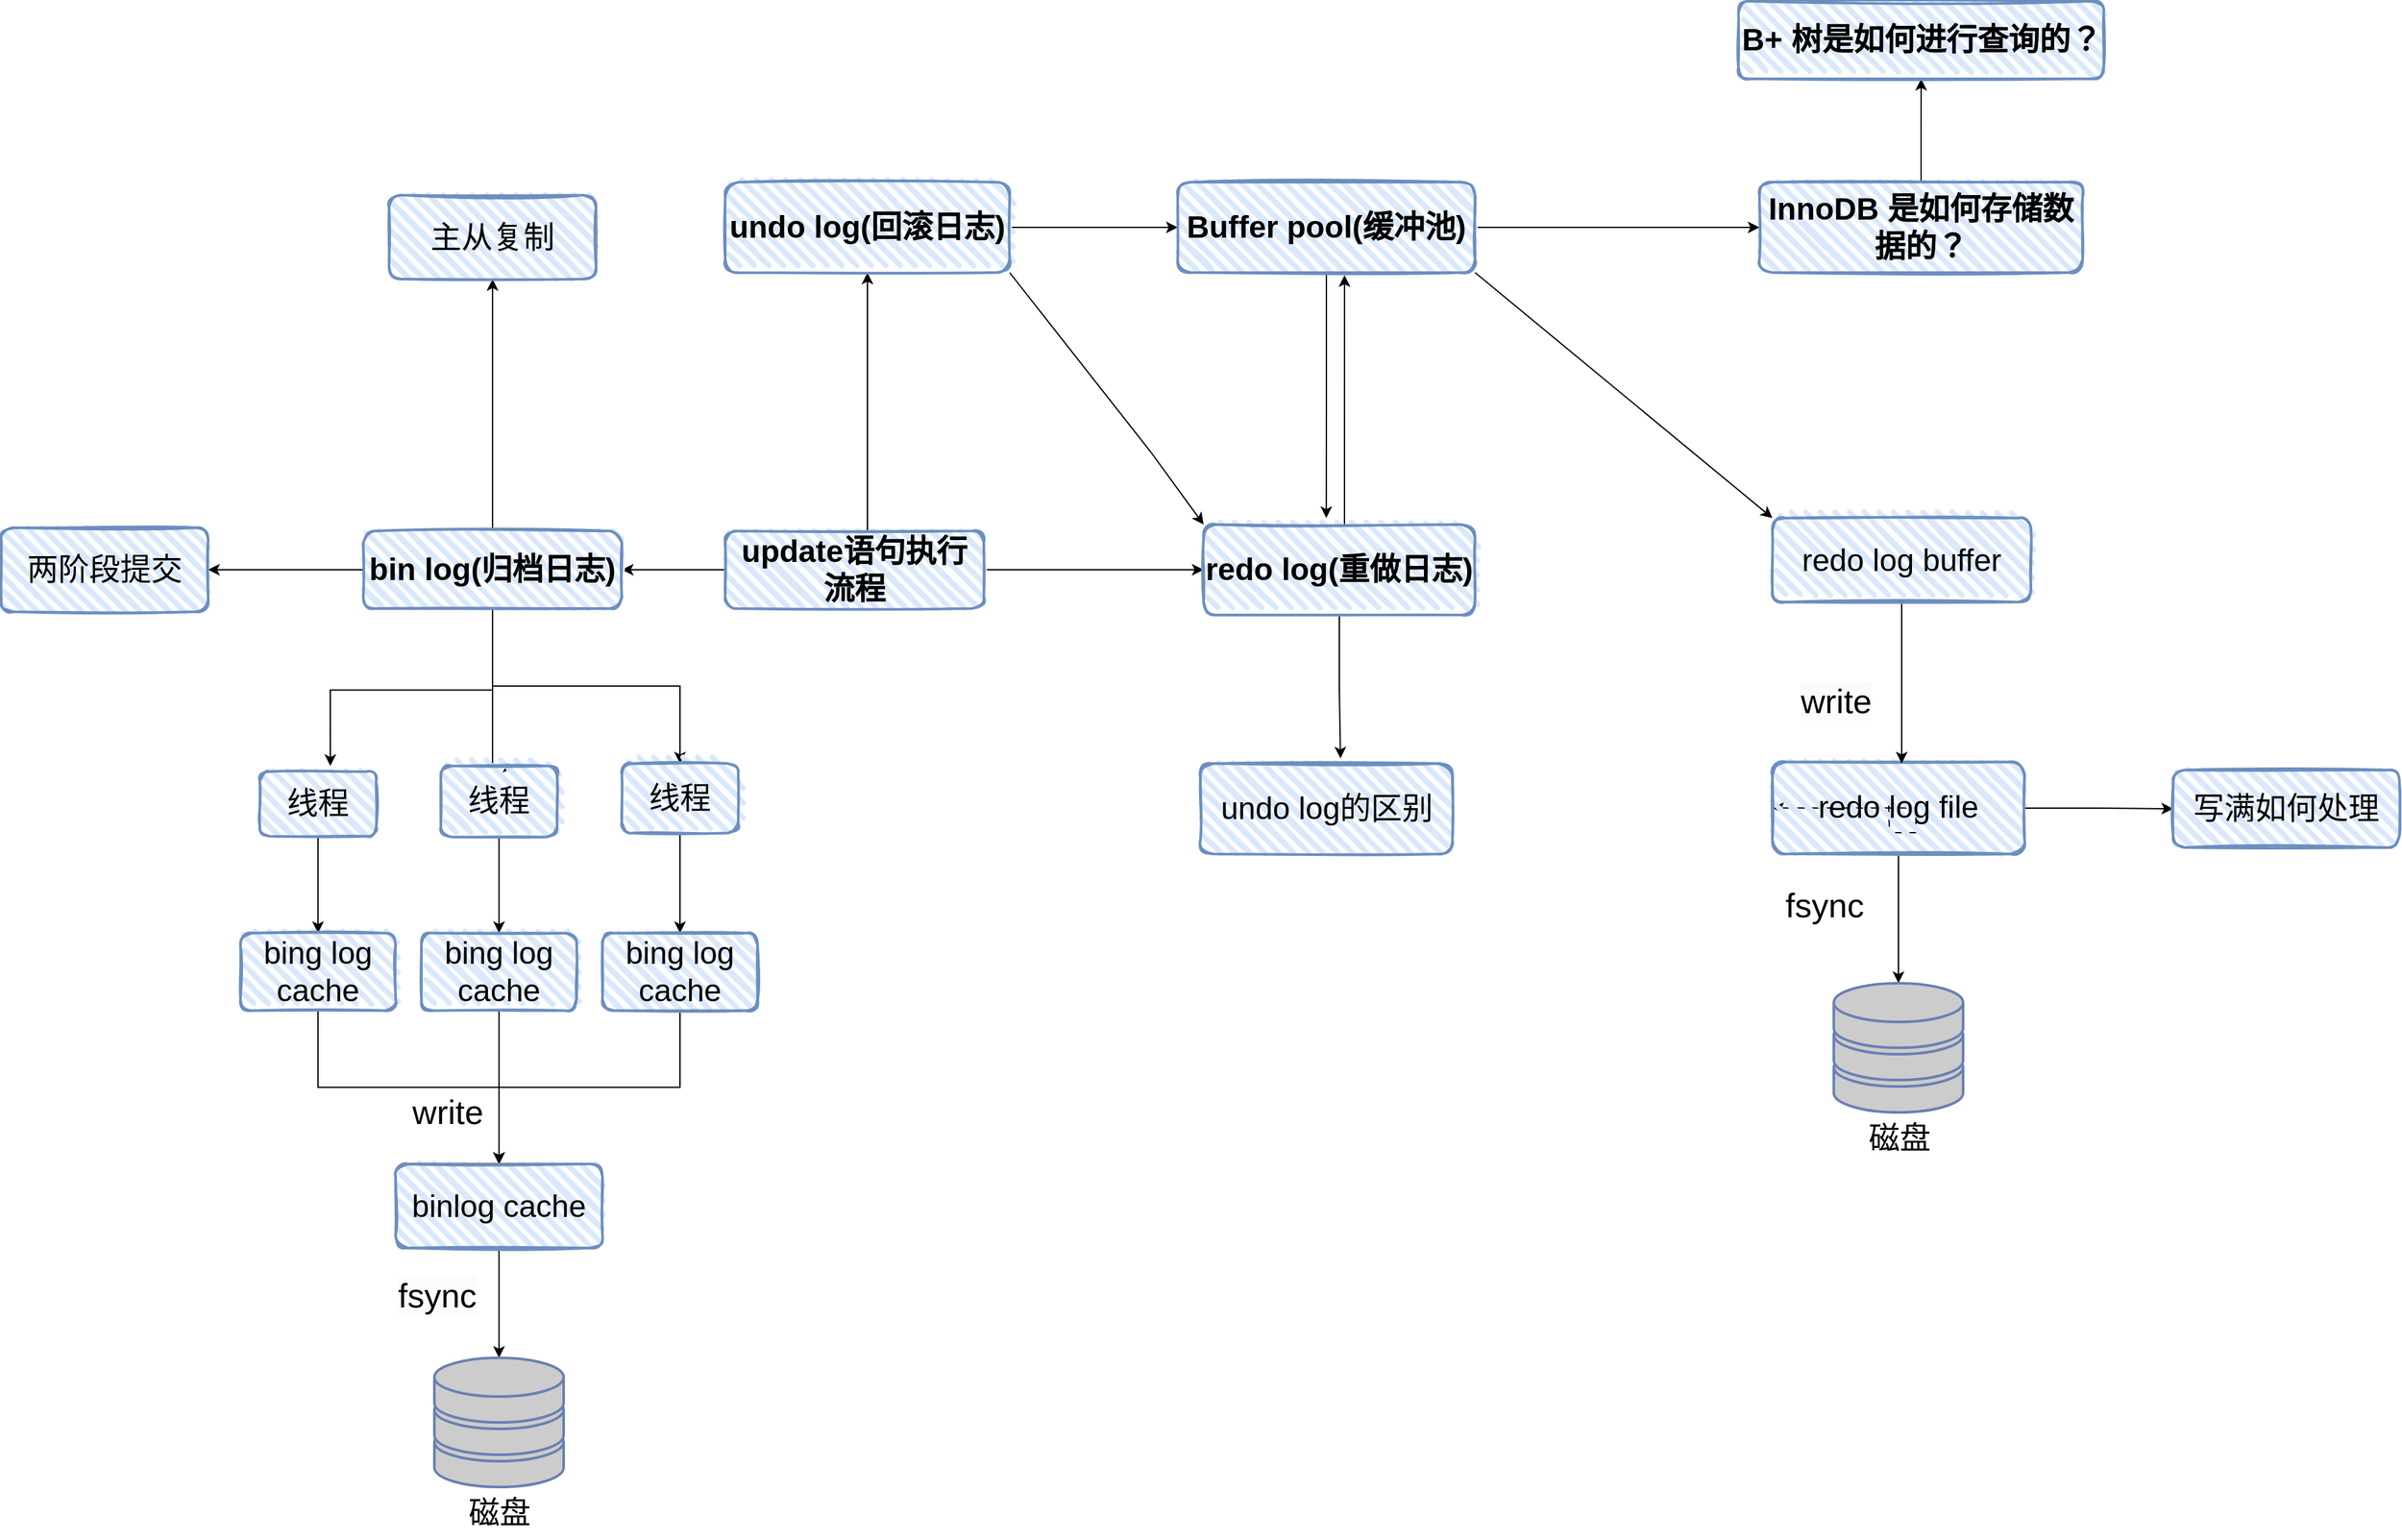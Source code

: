 <mxfile version="20.8.4" type="github">
  <diagram id="e7usdUpXo5iLbDfutmgl" name="第 1 页">
    <mxGraphModel dx="2520" dy="2073" grid="1" gridSize="10" guides="1" tooltips="1" connect="1" arrows="1" fold="1" page="1" pageScale="1" pageWidth="827" pageHeight="1169" math="0" shadow="0">
      <root>
        <mxCell id="0" />
        <mxCell id="1" parent="0" />
        <mxCell id="0c3AmFxdO18scSqZdb3u-10" style="edgeStyle=orthogonalEdgeStyle;rounded=0;orthogonalLoop=1;jettySize=auto;html=1;entryX=0.5;entryY=1;entryDx=0;entryDy=0;" parent="1" source="0c3AmFxdO18scSqZdb3u-2" target="0c3AmFxdO18scSqZdb3u-4" edge="1">
          <mxGeometry relative="1" as="geometry">
            <Array as="points">
              <mxPoint x="420" y="230" />
              <mxPoint x="420" y="230" />
            </Array>
          </mxGeometry>
        </mxCell>
        <mxCell id="0c3AmFxdO18scSqZdb3u-11" style="edgeStyle=orthogonalEdgeStyle;rounded=0;orthogonalLoop=1;jettySize=auto;html=1;entryX=0;entryY=0.5;entryDx=0;entryDy=0;" parent="1" source="0c3AmFxdO18scSqZdb3u-2" target="0c3AmFxdO18scSqZdb3u-6" edge="1">
          <mxGeometry relative="1" as="geometry" />
        </mxCell>
        <mxCell id="ASMzy9aAmaaJTqnwQeLn-2" value="" style="edgeStyle=orthogonalEdgeStyle;rounded=0;orthogonalLoop=1;jettySize=auto;html=1;" parent="1" source="0c3AmFxdO18scSqZdb3u-2" target="ASMzy9aAmaaJTqnwQeLn-1" edge="1">
          <mxGeometry relative="1" as="geometry" />
        </mxCell>
        <mxCell id="0c3AmFxdO18scSqZdb3u-2" value="update语句执行流程" style="rounded=1;whiteSpace=wrap;html=1;strokeWidth=2;fillWeight=4;hachureGap=8;hachureAngle=45;fillColor=#dae8fc;sketch=1;glass=0;strokeColor=#6c8ebf;fontSize=24;fontStyle=1" parent="1" vertex="1">
          <mxGeometry x="310" y="290" width="200" height="60" as="geometry" />
        </mxCell>
        <mxCell id="0c3AmFxdO18scSqZdb3u-12" style="edgeStyle=orthogonalEdgeStyle;rounded=0;orthogonalLoop=1;jettySize=auto;html=1;entryX=0;entryY=0.5;entryDx=0;entryDy=0;" parent="1" source="0c3AmFxdO18scSqZdb3u-4" target="0c3AmFxdO18scSqZdb3u-9" edge="1">
          <mxGeometry relative="1" as="geometry" />
        </mxCell>
        <mxCell id="0c3AmFxdO18scSqZdb3u-4" value="undo log(回滚日志)" style="rounded=1;whiteSpace=wrap;html=1;strokeWidth=2;fillWeight=4;hachureGap=8;hachureAngle=45;fillColor=#dae8fc;sketch=1;glass=0;strokeColor=#6c8ebf;fontSize=24;fontStyle=1" parent="1" vertex="1">
          <mxGeometry x="310" y="20" width="220" height="70" as="geometry" />
        </mxCell>
        <mxCell id="0c3AmFxdO18scSqZdb3u-38" style="edgeStyle=orthogonalEdgeStyle;rounded=0;orthogonalLoop=1;jettySize=auto;html=1;entryX=0.556;entryY=-0.057;entryDx=0;entryDy=0;entryPerimeter=0;fontSize=24;" parent="1" source="0c3AmFxdO18scSqZdb3u-6" target="0c3AmFxdO18scSqZdb3u-37" edge="1">
          <mxGeometry relative="1" as="geometry" />
        </mxCell>
        <mxCell id="0c3AmFxdO18scSqZdb3u-50" style="edgeStyle=orthogonalEdgeStyle;rounded=0;orthogonalLoop=1;jettySize=auto;html=1;entryX=0.561;entryY=1.029;entryDx=0;entryDy=0;entryPerimeter=0;fontSize=24;" parent="1" source="0c3AmFxdO18scSqZdb3u-6" target="0c3AmFxdO18scSqZdb3u-9" edge="1">
          <mxGeometry relative="1" as="geometry">
            <Array as="points">
              <mxPoint x="789" y="230" />
              <mxPoint x="789" y="230" />
            </Array>
          </mxGeometry>
        </mxCell>
        <mxCell id="0c3AmFxdO18scSqZdb3u-6" value="redo log(重做日志)" style="rounded=1;whiteSpace=wrap;html=1;strokeWidth=2;fillWeight=4;hachureGap=8;hachureAngle=45;fillColor=#dae8fc;sketch=1;glass=0;strokeColor=#6c8ebf;fontSize=24;fontStyle=1" parent="1" vertex="1">
          <mxGeometry x="680" y="285" width="210" height="70" as="geometry" />
        </mxCell>
        <mxCell id="0c3AmFxdO18scSqZdb3u-14" value="" style="edgeStyle=orthogonalEdgeStyle;rounded=0;orthogonalLoop=1;jettySize=auto;html=1;" parent="1" source="0c3AmFxdO18scSqZdb3u-9" target="0c3AmFxdO18scSqZdb3u-13" edge="1">
          <mxGeometry relative="1" as="geometry" />
        </mxCell>
        <mxCell id="0c3AmFxdO18scSqZdb3u-19" style="edgeStyle=orthogonalEdgeStyle;rounded=0;orthogonalLoop=1;jettySize=auto;html=1;entryX=0.452;entryY=-0.071;entryDx=0;entryDy=0;entryPerimeter=0;" parent="1" source="0c3AmFxdO18scSqZdb3u-9" target="0c3AmFxdO18scSqZdb3u-6" edge="1">
          <mxGeometry relative="1" as="geometry" />
        </mxCell>
        <mxCell id="0c3AmFxdO18scSqZdb3u-9" value="Buffer pool(缓冲池)" style="rounded=1;whiteSpace=wrap;html=1;strokeWidth=2;fillWeight=4;hachureGap=8;hachureAngle=45;fillColor=#dae8fc;sketch=1;glass=0;strokeColor=#6c8ebf;fontSize=24;fontStyle=1" parent="1" vertex="1">
          <mxGeometry x="660" y="20" width="230" height="70" as="geometry" />
        </mxCell>
        <mxCell id="0c3AmFxdO18scSqZdb3u-18" value="" style="edgeStyle=orthogonalEdgeStyle;rounded=0;orthogonalLoop=1;jettySize=auto;html=1;" parent="1" source="0c3AmFxdO18scSqZdb3u-13" target="0c3AmFxdO18scSqZdb3u-17" edge="1">
          <mxGeometry relative="1" as="geometry" />
        </mxCell>
        <mxCell id="0c3AmFxdO18scSqZdb3u-13" value="InnoDB 是如何存储数据的？" style="whiteSpace=wrap;html=1;fontSize=24;fillColor=#dae8fc;strokeColor=#6c8ebf;rounded=1;strokeWidth=2;fillWeight=4;hachureGap=8;hachureAngle=45;sketch=1;glass=0;fontStyle=1;" parent="1" vertex="1">
          <mxGeometry x="1110" y="20" width="250" height="70" as="geometry" />
        </mxCell>
        <mxCell id="0c3AmFxdO18scSqZdb3u-17" value="B+ 树是如何进行查询的？" style="whiteSpace=wrap;html=1;fontSize=24;fillColor=#dae8fc;strokeColor=#6c8ebf;rounded=1;strokeWidth=2;fillWeight=4;hachureGap=8;hachureAngle=45;sketch=1;glass=0;fontStyle=1;" parent="1" vertex="1">
          <mxGeometry x="1093.75" y="-120" width="282.5" height="60" as="geometry" />
        </mxCell>
        <mxCell id="0c3AmFxdO18scSqZdb3u-22" value="" style="endArrow=classic;html=1;rounded=0;entryX=0;entryY=0;entryDx=0;entryDy=0;exitX=1;exitY=1;exitDx=0;exitDy=0;" parent="1" source="0c3AmFxdO18scSqZdb3u-4" target="0c3AmFxdO18scSqZdb3u-6" edge="1">
          <mxGeometry width="50" height="50" relative="1" as="geometry">
            <mxPoint x="570" y="200" as="sourcePoint" />
            <mxPoint x="640" y="160" as="targetPoint" />
            <Array as="points">
              <mxPoint x="640" y="230" />
            </Array>
          </mxGeometry>
        </mxCell>
        <mxCell id="0c3AmFxdO18scSqZdb3u-44" style="edgeStyle=orthogonalEdgeStyle;rounded=0;orthogonalLoop=1;jettySize=auto;html=1;entryX=0;entryY=0.5;entryDx=0;entryDy=0;fontSize=24;" parent="1" target="0c3AmFxdO18scSqZdb3u-30" edge="1">
          <mxGeometry relative="1" as="geometry">
            <mxPoint x="1210" y="502.5" as="sourcePoint" />
          </mxGeometry>
        </mxCell>
        <mxCell id="0c3AmFxdO18scSqZdb3u-56" style="edgeStyle=orthogonalEdgeStyle;rounded=0;orthogonalLoop=1;jettySize=auto;html=1;entryX=0;entryY=0.5;entryDx=0;entryDy=0;fontSize=24;" parent="1" source="0c3AmFxdO18scSqZdb3u-30" target="0c3AmFxdO18scSqZdb3u-48" edge="1">
          <mxGeometry relative="1" as="geometry" />
        </mxCell>
        <mxCell id="0c3AmFxdO18scSqZdb3u-59" style="edgeStyle=orthogonalEdgeStyle;rounded=0;orthogonalLoop=1;jettySize=auto;html=1;entryX=0.5;entryY=0;entryDx=0;entryDy=0;entryPerimeter=0;fontSize=24;" parent="1" source="0c3AmFxdO18scSqZdb3u-30" target="0c3AmFxdO18scSqZdb3u-58" edge="1">
          <mxGeometry relative="1" as="geometry" />
        </mxCell>
        <mxCell id="0c3AmFxdO18scSqZdb3u-30" value="redo log file" style="whiteSpace=wrap;html=1;fontSize=24;fillColor=#dae8fc;strokeColor=#6c8ebf;rounded=1;glass=0;sketch=1;fillWeight=4;hachureGap=8;hachureAngle=45;strokeWidth=2;" parent="1" vertex="1">
          <mxGeometry x="1120" y="468.75" width="195" height="71.25" as="geometry" />
        </mxCell>
        <mxCell id="0c3AmFxdO18scSqZdb3u-37" value="undo log的区别" style="whiteSpace=wrap;html=1;rounded=1;glass=0;sketch=1;fillWeight=4;hachureGap=8;hachureAngle=45;strokeColor=#6c8ebf;strokeWidth=2;fontFamily=Helvetica;fontSize=24;fontColor=default;fillColor=#dae8fc;" parent="1" vertex="1">
          <mxGeometry x="677.5" y="470" width="195" height="70" as="geometry" />
        </mxCell>
        <mxCell id="0c3AmFxdO18scSqZdb3u-48" value="写满如何处理" style="whiteSpace=wrap;html=1;fontSize=24;fillColor=#dae8fc;strokeColor=#6c8ebf;rounded=1;glass=0;sketch=1;fillWeight=4;hachureGap=8;hachureAngle=45;strokeWidth=2;" parent="1" vertex="1">
          <mxGeometry x="1430" y="475" width="175" height="60" as="geometry" />
        </mxCell>
        <mxCell id="0c3AmFxdO18scSqZdb3u-55" style="edgeStyle=orthogonalEdgeStyle;rounded=0;orthogonalLoop=1;jettySize=auto;html=1;fontSize=24;" parent="1" source="0c3AmFxdO18scSqZdb3u-52" edge="1">
          <mxGeometry relative="1" as="geometry">
            <mxPoint x="1220" y="470" as="targetPoint" />
            <Array as="points">
              <mxPoint x="1220" y="400" />
              <mxPoint x="1220" y="400" />
            </Array>
          </mxGeometry>
        </mxCell>
        <mxCell id="0c3AmFxdO18scSqZdb3u-52" value="redo log buffer" style="whiteSpace=wrap;html=1;rounded=1;glass=0;sketch=1;fillWeight=4;hachureGap=8;hachureAngle=45;strokeColor=#6c8ebf;strokeWidth=2;fontFamily=Helvetica;fontSize=24;fontColor=default;fillColor=#dae8fc;" parent="1" vertex="1">
          <mxGeometry x="1120" y="280" width="200" height="65" as="geometry" />
        </mxCell>
        <mxCell id="0c3AmFxdO18scSqZdb3u-53" value="" style="endArrow=classic;html=1;rounded=0;fontSize=24;exitX=1;exitY=1;exitDx=0;exitDy=0;" parent="1" source="0c3AmFxdO18scSqZdb3u-9" edge="1">
          <mxGeometry width="50" height="50" relative="1" as="geometry">
            <mxPoint x="1090" y="250" as="sourcePoint" />
            <mxPoint x="1120" y="280" as="targetPoint" />
          </mxGeometry>
        </mxCell>
        <mxCell id="0c3AmFxdO18scSqZdb3u-58" value="" style="fontColor=#0066CC;verticalAlign=top;verticalLabelPosition=bottom;labelPosition=center;align=center;html=1;outlineConnect=0;fillColor=#CCCCCC;strokeColor=#6881B3;gradientColor=none;gradientDirection=north;strokeWidth=2;shape=mxgraph.networks.storage;fontSize=24;" parent="1" vertex="1">
          <mxGeometry x="1167.5" y="640" width="100" height="100" as="geometry" />
        </mxCell>
        <mxCell id="0c3AmFxdO18scSqZdb3u-60" value="磁盘" style="text;html=1;align=center;verticalAlign=middle;resizable=0;points=[];autosize=1;strokeColor=none;fillColor=none;fontSize=24;" parent="1" vertex="1">
          <mxGeometry x="1182.5" y="740" width="70" height="40" as="geometry" />
        </mxCell>
        <mxCell id="RjXducxcz7Og2gROmxH5-1" style="edgeStyle=orthogonalEdgeStyle;rounded=0;orthogonalLoop=1;jettySize=auto;html=1;entryX=0.5;entryY=1;entryDx=0;entryDy=0;" edge="1" parent="1" source="ASMzy9aAmaaJTqnwQeLn-1" target="ASMzy9aAmaaJTqnwQeLn-6">
          <mxGeometry relative="1" as="geometry" />
        </mxCell>
        <mxCell id="RjXducxcz7Og2gROmxH5-8" style="edgeStyle=orthogonalEdgeStyle;rounded=0;orthogonalLoop=1;jettySize=auto;html=1;entryX=0.606;entryY=-0.087;entryDx=0;entryDy=0;entryPerimeter=0;" edge="1" parent="1" source="ASMzy9aAmaaJTqnwQeLn-1" target="RjXducxcz7Og2gROmxH5-5">
          <mxGeometry relative="1" as="geometry" />
        </mxCell>
        <mxCell id="RjXducxcz7Og2gROmxH5-9" style="edgeStyle=orthogonalEdgeStyle;rounded=0;orthogonalLoop=1;jettySize=auto;html=1;entryX=0.633;entryY=0.011;entryDx=0;entryDy=0;entryPerimeter=0;" edge="1" parent="1" source="ASMzy9aAmaaJTqnwQeLn-1" target="RjXducxcz7Og2gROmxH5-7">
          <mxGeometry relative="1" as="geometry">
            <Array as="points">
              <mxPoint x="130" y="473" />
            </Array>
          </mxGeometry>
        </mxCell>
        <mxCell id="RjXducxcz7Og2gROmxH5-11" style="edgeStyle=orthogonalEdgeStyle;rounded=0;orthogonalLoop=1;jettySize=auto;html=1;entryX=0.5;entryY=0;entryDx=0;entryDy=0;" edge="1" parent="1" source="ASMzy9aAmaaJTqnwQeLn-1" target="RjXducxcz7Og2gROmxH5-6">
          <mxGeometry relative="1" as="geometry">
            <Array as="points">
              <mxPoint x="130" y="410" />
              <mxPoint x="275" y="410" />
            </Array>
          </mxGeometry>
        </mxCell>
        <mxCell id="RjXducxcz7Og2gROmxH5-38" style="edgeStyle=orthogonalEdgeStyle;rounded=0;orthogonalLoop=1;jettySize=auto;html=1;fontSize=26;" edge="1" parent="1" source="ASMzy9aAmaaJTqnwQeLn-1" target="RjXducxcz7Og2gROmxH5-37">
          <mxGeometry relative="1" as="geometry" />
        </mxCell>
        <mxCell id="ASMzy9aAmaaJTqnwQeLn-1" value="bin log(归档日志)" style="rounded=1;whiteSpace=wrap;html=1;strokeWidth=2;fillWeight=4;hachureGap=8;hachureAngle=45;fillColor=#dae8fc;sketch=1;glass=0;strokeColor=#6c8ebf;fontSize=24;fontStyle=1" parent="1" vertex="1">
          <mxGeometry x="30" y="290" width="200" height="60" as="geometry" />
        </mxCell>
        <mxCell id="ASMzy9aAmaaJTqnwQeLn-6" value="主从复制" style="whiteSpace=wrap;html=1;rounded=1;glass=0;sketch=1;fillWeight=4;hachureGap=8;hachureAngle=45;strokeColor=#6c8ebf;strokeWidth=2;fontFamily=Helvetica;fontSize=24;fontColor=default;fillColor=#dae8fc;" parent="1" vertex="1">
          <mxGeometry x="50" y="30" width="160" height="65" as="geometry" />
        </mxCell>
        <mxCell id="RjXducxcz7Og2gROmxH5-13" value="" style="edgeStyle=orthogonalEdgeStyle;rounded=0;orthogonalLoop=1;jettySize=auto;html=1;" edge="1" parent="1" source="RjXducxcz7Og2gROmxH5-5" target="RjXducxcz7Og2gROmxH5-12">
          <mxGeometry relative="1" as="geometry" />
        </mxCell>
        <mxCell id="RjXducxcz7Og2gROmxH5-5" value="线程" style="whiteSpace=wrap;html=1;rounded=1;glass=0;sketch=1;fillWeight=4;hachureGap=8;hachureAngle=45;strokeColor=#6c8ebf;strokeWidth=2;fontFamily=Helvetica;fontSize=24;fontColor=default;fillColor=#dae8fc;" vertex="1" parent="1">
          <mxGeometry x="-50" y="476.25" width="90" height="50" as="geometry" />
        </mxCell>
        <mxCell id="RjXducxcz7Og2gROmxH5-19" style="edgeStyle=orthogonalEdgeStyle;rounded=0;orthogonalLoop=1;jettySize=auto;html=1;entryX=0.5;entryY=0;entryDx=0;entryDy=0;" edge="1" parent="1" source="RjXducxcz7Og2gROmxH5-6" target="RjXducxcz7Og2gROmxH5-15">
          <mxGeometry relative="1" as="geometry" />
        </mxCell>
        <mxCell id="RjXducxcz7Og2gROmxH5-6" value="线程" style="whiteSpace=wrap;html=1;rounded=1;glass=0;sketch=1;fillWeight=4;hachureGap=8;hachureAngle=45;strokeColor=#6c8ebf;strokeWidth=2;fontFamily=Helvetica;fontSize=24;fontColor=default;fillColor=#dae8fc;" vertex="1" parent="1">
          <mxGeometry x="230" y="470" width="90" height="53.75" as="geometry" />
        </mxCell>
        <mxCell id="RjXducxcz7Og2gROmxH5-16" style="edgeStyle=orthogonalEdgeStyle;rounded=0;orthogonalLoop=1;jettySize=auto;html=1;entryX=0.5;entryY=0;entryDx=0;entryDy=0;" edge="1" parent="1" source="RjXducxcz7Og2gROmxH5-7" target="RjXducxcz7Og2gROmxH5-14">
          <mxGeometry relative="1" as="geometry" />
        </mxCell>
        <mxCell id="RjXducxcz7Og2gROmxH5-7" value="线程" style="whiteSpace=wrap;html=1;rounded=1;glass=0;sketch=1;fillWeight=4;hachureGap=8;hachureAngle=45;strokeColor=#6c8ebf;strokeWidth=2;fontFamily=Helvetica;fontSize=24;fontColor=default;fillColor=#dae8fc;" vertex="1" parent="1">
          <mxGeometry x="90" y="471.88" width="90" height="55" as="geometry" />
        </mxCell>
        <mxCell id="RjXducxcz7Og2gROmxH5-21" style="edgeStyle=orthogonalEdgeStyle;rounded=0;orthogonalLoop=1;jettySize=auto;html=1;entryX=0.5;entryY=0;entryDx=0;entryDy=0;" edge="1" parent="1" source="RjXducxcz7Og2gROmxH5-12" target="RjXducxcz7Og2gROmxH5-20">
          <mxGeometry relative="1" as="geometry" />
        </mxCell>
        <mxCell id="RjXducxcz7Og2gROmxH5-12" value="bing log cache" style="whiteSpace=wrap;html=1;fontSize=24;fillColor=#dae8fc;strokeColor=#6c8ebf;rounded=1;glass=0;sketch=1;fillWeight=4;hachureGap=8;hachureAngle=45;strokeWidth=2;" vertex="1" parent="1">
          <mxGeometry x="-65" y="601.25" width="120" height="60" as="geometry" />
        </mxCell>
        <mxCell id="RjXducxcz7Og2gROmxH5-22" style="edgeStyle=orthogonalEdgeStyle;rounded=0;orthogonalLoop=1;jettySize=auto;html=1;entryX=0.5;entryY=0;entryDx=0;entryDy=0;" edge="1" parent="1" source="RjXducxcz7Og2gROmxH5-14" target="RjXducxcz7Og2gROmxH5-20">
          <mxGeometry relative="1" as="geometry" />
        </mxCell>
        <mxCell id="RjXducxcz7Og2gROmxH5-14" value="bing log cache" style="whiteSpace=wrap;html=1;fontSize=24;fillColor=#dae8fc;strokeColor=#6c8ebf;rounded=1;glass=0;sketch=1;fillWeight=4;hachureGap=8;hachureAngle=45;strokeWidth=2;" vertex="1" parent="1">
          <mxGeometry x="75" y="601.25" width="120" height="60" as="geometry" />
        </mxCell>
        <mxCell id="RjXducxcz7Og2gROmxH5-23" style="edgeStyle=orthogonalEdgeStyle;rounded=0;orthogonalLoop=1;jettySize=auto;html=1;entryX=0.5;entryY=0;entryDx=0;entryDy=0;" edge="1" parent="1" source="RjXducxcz7Og2gROmxH5-15" target="RjXducxcz7Og2gROmxH5-20">
          <mxGeometry relative="1" as="geometry" />
        </mxCell>
        <mxCell id="RjXducxcz7Og2gROmxH5-15" value="bing log cache" style="whiteSpace=wrap;html=1;fontSize=24;fillColor=#dae8fc;strokeColor=#6c8ebf;rounded=1;glass=0;sketch=1;fillWeight=4;hachureGap=8;hachureAngle=45;strokeWidth=2;" vertex="1" parent="1">
          <mxGeometry x="215" y="601.25" width="120" height="60" as="geometry" />
        </mxCell>
        <mxCell id="RjXducxcz7Og2gROmxH5-33" style="edgeStyle=orthogonalEdgeStyle;rounded=0;orthogonalLoop=1;jettySize=auto;html=1;entryX=0.5;entryY=0;entryDx=0;entryDy=0;entryPerimeter=0;fontSize=26;" edge="1" parent="1" source="RjXducxcz7Og2gROmxH5-20" target="RjXducxcz7Og2gROmxH5-31">
          <mxGeometry relative="1" as="geometry" />
        </mxCell>
        <mxCell id="RjXducxcz7Og2gROmxH5-20" value="binlog cache" style="whiteSpace=wrap;html=1;rounded=1;glass=0;sketch=1;fillWeight=4;hachureGap=8;hachureAngle=45;strokeColor=#6c8ebf;strokeWidth=2;fontFamily=Helvetica;fontSize=24;fontColor=default;fillColor=#dae8fc;" vertex="1" parent="1">
          <mxGeometry x="55" y="780" width="160" height="65" as="geometry" />
        </mxCell>
        <mxCell id="RjXducxcz7Og2gROmxH5-26" value="&lt;font style=&quot;font-size: 26px;&quot;&gt;write&lt;/font&gt;" style="text;html=1;align=center;verticalAlign=middle;resizable=0;points=[];autosize=1;strokeColor=none;fillColor=none;" vertex="1" parent="1">
          <mxGeometry x="55" y="720" width="80" height="40" as="geometry" />
        </mxCell>
        <mxCell id="RjXducxcz7Og2gROmxH5-29" value="&lt;span style=&quot;color: rgb(0, 0, 0); font-family: Helvetica; font-size: 26px; font-style: normal; font-variant-ligatures: normal; font-variant-caps: normal; font-weight: 400; letter-spacing: normal; orphans: 2; text-align: center; text-indent: 0px; text-transform: none; widows: 2; word-spacing: 0px; -webkit-text-stroke-width: 0px; background-color: rgb(251, 251, 251); text-decoration-thickness: initial; text-decoration-style: initial; text-decoration-color: initial; float: none; display: inline !important;&quot;&gt;write&lt;/span&gt;" style="text;whiteSpace=wrap;html=1;fontSize=26;" vertex="1" parent="1">
          <mxGeometry x="1140" y="400" width="90" height="50" as="geometry" />
        </mxCell>
        <mxCell id="RjXducxcz7Og2gROmxH5-30" value="fsync" style="text;html=1;align=center;verticalAlign=middle;resizable=0;points=[];autosize=1;strokeColor=none;fillColor=none;fontSize=26;" vertex="1" parent="1">
          <mxGeometry x="1120" y="560" width="80" height="40" as="geometry" />
        </mxCell>
        <mxCell id="RjXducxcz7Og2gROmxH5-31" value="" style="fontColor=#0066CC;verticalAlign=top;verticalLabelPosition=bottom;labelPosition=center;align=center;html=1;outlineConnect=0;fillColor=#CCCCCC;strokeColor=#6881B3;gradientColor=none;gradientDirection=north;strokeWidth=2;shape=mxgraph.networks.storage;fontSize=24;" vertex="1" parent="1">
          <mxGeometry x="85" y="930" width="100" height="100" as="geometry" />
        </mxCell>
        <mxCell id="RjXducxcz7Og2gROmxH5-32" value="磁盘" style="text;html=1;align=center;verticalAlign=middle;resizable=0;points=[];autosize=1;strokeColor=none;fillColor=none;fontSize=24;" vertex="1" parent="1">
          <mxGeometry x="100" y="1030" width="70" height="40" as="geometry" />
        </mxCell>
        <mxCell id="RjXducxcz7Og2gROmxH5-34" value="&lt;span style=&quot;color: rgb(0, 0, 0); font-family: Helvetica; font-size: 26px; font-style: normal; font-variant-ligatures: normal; font-variant-caps: normal; font-weight: 400; letter-spacing: normal; orphans: 2; text-align: center; text-indent: 0px; text-transform: none; widows: 2; word-spacing: 0px; -webkit-text-stroke-width: 0px; background-color: rgb(251, 251, 251); text-decoration-thickness: initial; text-decoration-style: initial; text-decoration-color: initial; float: none; display: inline !important;&quot;&gt;fsync&lt;/span&gt;" style="text;whiteSpace=wrap;html=1;fontSize=26;" vertex="1" parent="1">
          <mxGeometry x="55" y="860" width="90" height="50" as="geometry" />
        </mxCell>
        <mxCell id="RjXducxcz7Og2gROmxH5-37" value="两阶段提交" style="whiteSpace=wrap;html=1;rounded=1;glass=0;sketch=1;fillWeight=4;hachureGap=8;hachureAngle=45;strokeColor=#6c8ebf;strokeWidth=2;fontFamily=Helvetica;fontSize=24;fontColor=default;fillColor=#dae8fc;" vertex="1" parent="1">
          <mxGeometry x="-250" y="287.5" width="160" height="65" as="geometry" />
        </mxCell>
      </root>
    </mxGraphModel>
  </diagram>
</mxfile>
